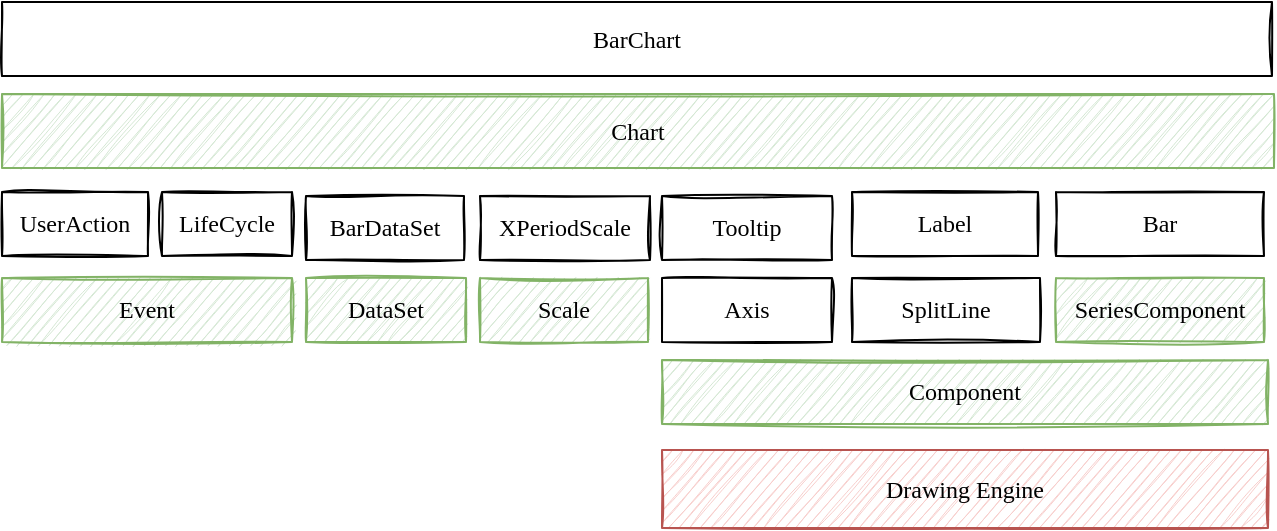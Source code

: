 <mxfile version="18.1.1" type="device"><diagram id="RUl3KHHS6iEBsNOyLXbW" name="第 1 页"><mxGraphModel dx="1209" dy="835" grid="0" gridSize="10" guides="1" tooltips="1" connect="1" arrows="1" fold="1" page="1" pageScale="1" pageWidth="827" pageHeight="1169" math="0" shadow="0"><root><mxCell id="0"/><mxCell id="1" parent="0"/><mxCell id="CUx1OXBfmLHax0ZLOMnI-1" value="BarChart" style="rounded=0;whiteSpace=wrap;html=1;sketch=1;fontFamily=Comic Sans MS;" vertex="1" parent="1"><mxGeometry x="137" y="235" width="635" height="37" as="geometry"/></mxCell><mxCell id="CUx1OXBfmLHax0ZLOMnI-2" value="Event" style="rounded=0;whiteSpace=wrap;html=1;sketch=1;glass=0;fontFamily=Comic Sans MS;fillColor=#d5e8d4;strokeColor=#82b366;" vertex="1" parent="1"><mxGeometry x="137" y="373" width="145" height="32" as="geometry"/></mxCell><mxCell id="CUx1OXBfmLHax0ZLOMnI-3" value="UserAction" style="rounded=0;whiteSpace=wrap;html=1;sketch=1;glass=0;fontFamily=Comic Sans MS;" vertex="1" parent="1"><mxGeometry x="137" y="330" width="73" height="32" as="geometry"/></mxCell><mxCell id="CUx1OXBfmLHax0ZLOMnI-4" value="LifeCycle" style="rounded=0;whiteSpace=wrap;html=1;sketch=1;glass=0;fontFamily=Comic Sans MS;" vertex="1" parent="1"><mxGeometry x="217" y="330" width="65" height="32" as="geometry"/></mxCell><mxCell id="CUx1OXBfmLHax0ZLOMnI-5" value="Chart" style="rounded=0;whiteSpace=wrap;html=1;sketch=1;glass=0;fontFamily=Comic Sans MS;fillColor=#d5e8d4;strokeColor=#82b366;" vertex="1" parent="1"><mxGeometry x="137" y="281" width="636" height="37" as="geometry"/></mxCell><mxCell id="CUx1OXBfmLHax0ZLOMnI-6" value="DataSet" style="rounded=0;whiteSpace=wrap;html=1;sketch=1;glass=0;fontFamily=Comic Sans MS;fillColor=#d5e8d4;strokeColor=#82b366;" vertex="1" parent="1"><mxGeometry x="289" y="373" width="80" height="32" as="geometry"/></mxCell><mxCell id="CUx1OXBfmLHax0ZLOMnI-7" value="BarDataSet" style="rounded=0;whiteSpace=wrap;html=1;sketch=1;glass=0;fontFamily=Comic Sans MS;" vertex="1" parent="1"><mxGeometry x="289" y="332" width="79" height="32" as="geometry"/></mxCell><mxCell id="CUx1OXBfmLHax0ZLOMnI-8" value="Scale" style="rounded=0;whiteSpace=wrap;html=1;sketch=1;glass=0;fontFamily=Comic Sans MS;fillColor=#d5e8d4;strokeColor=#82b366;" vertex="1" parent="1"><mxGeometry x="376" y="373" width="84" height="32" as="geometry"/></mxCell><mxCell id="CUx1OXBfmLHax0ZLOMnI-9" value="XPeriodScale" style="rounded=0;whiteSpace=wrap;html=1;sketch=1;glass=0;fontFamily=Comic Sans MS;" vertex="1" parent="1"><mxGeometry x="376" y="332" width="85" height="32" as="geometry"/></mxCell><mxCell id="CUx1OXBfmLHax0ZLOMnI-10" value="Component" style="rounded=0;whiteSpace=wrap;html=1;sketch=1;glass=0;fontFamily=Comic Sans MS;fillColor=#d5e8d4;strokeColor=#82b366;" vertex="1" parent="1"><mxGeometry x="467" y="414" width="303" height="32" as="geometry"/></mxCell><mxCell id="CUx1OXBfmLHax0ZLOMnI-11" value="SeriesComponent" style="rounded=0;whiteSpace=wrap;html=1;sketch=1;glass=0;fontFamily=Comic Sans MS;fillColor=#d5e8d4;strokeColor=#82b366;" vertex="1" parent="1"><mxGeometry x="664" y="373" width="104" height="32" as="geometry"/></mxCell><mxCell id="CUx1OXBfmLHax0ZLOMnI-12" value="Bar" style="rounded=0;whiteSpace=wrap;html=1;sketch=1;glass=0;fontFamily=Comic Sans MS;" vertex="1" parent="1"><mxGeometry x="664" y="330" width="104" height="32" as="geometry"/></mxCell><mxCell id="CUx1OXBfmLHax0ZLOMnI-14" value="Axis" style="rounded=0;whiteSpace=wrap;html=1;sketch=1;glass=0;fontFamily=Comic Sans MS;" vertex="1" parent="1"><mxGeometry x="467" y="373" width="85" height="32" as="geometry"/></mxCell><mxCell id="CUx1OXBfmLHax0ZLOMnI-15" value="Tooltip" style="rounded=0;whiteSpace=wrap;html=1;sketch=1;glass=0;fontFamily=Comic Sans MS;" vertex="1" parent="1"><mxGeometry x="467" y="332" width="85" height="32" as="geometry"/></mxCell><mxCell id="CUx1OXBfmLHax0ZLOMnI-17" value="Label" style="rounded=0;whiteSpace=wrap;html=1;sketch=1;glass=0;fontFamily=Comic Sans MS;" vertex="1" parent="1"><mxGeometry x="562" y="330" width="93" height="32" as="geometry"/></mxCell><mxCell id="CUx1OXBfmLHax0ZLOMnI-18" value="Drawing Engine" style="rounded=0;whiteSpace=wrap;html=1;glass=0;sketch=1;fontFamily=Comic Sans MS;fillColor=#f8cecc;strokeColor=#b85450;" vertex="1" parent="1"><mxGeometry x="467" y="459" width="303" height="39" as="geometry"/></mxCell><mxCell id="CUx1OXBfmLHax0ZLOMnI-19" value="SplitLine" style="rounded=0;whiteSpace=wrap;html=1;sketch=1;glass=0;fontFamily=Comic Sans MS;" vertex="1" parent="1"><mxGeometry x="562" y="373" width="94" height="32" as="geometry"/></mxCell></root></mxGraphModel></diagram></mxfile>